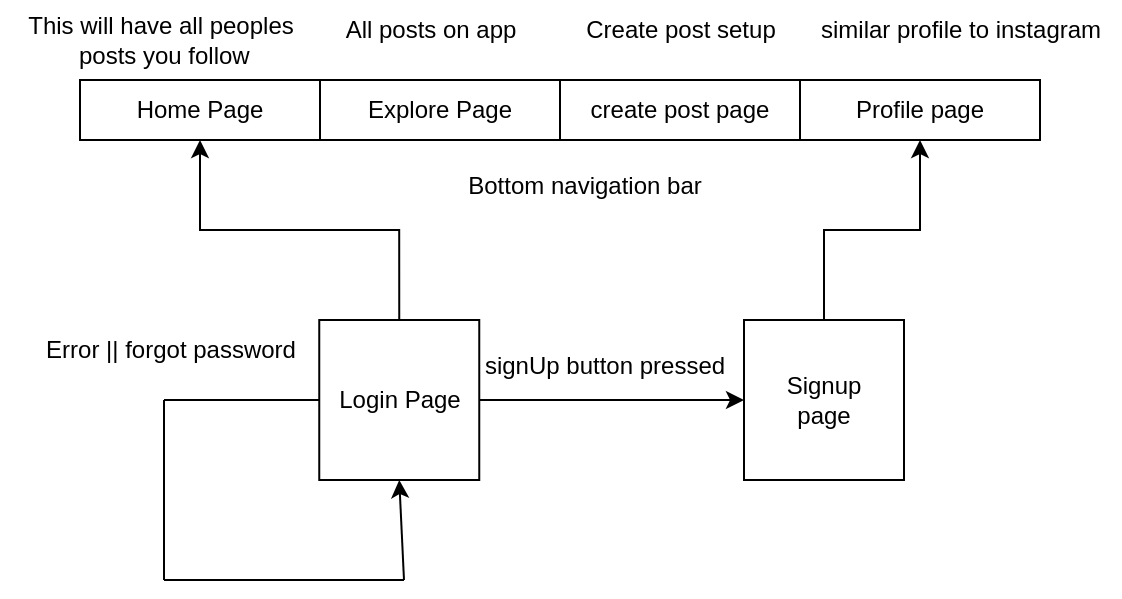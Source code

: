 <mxfile version="21.6.5" type="device">
  <diagram name="Page-1" id="82P5hLtWtYogdQjPVqZA">
    <mxGraphModel dx="1078" dy="654" grid="1" gridSize="10" guides="1" tooltips="1" connect="1" arrows="1" fold="1" page="1" pageScale="1" pageWidth="850" pageHeight="1100" math="0" shadow="0">
      <root>
        <mxCell id="0" />
        <mxCell id="1" parent="0" />
        <mxCell id="bazWB1a_1vviRYI613Vn-6" value="" style="edgeStyle=orthogonalEdgeStyle;rounded=0;orthogonalLoop=1;jettySize=auto;html=1;" edge="1" parent="1" source="bazWB1a_1vviRYI613Vn-1" target="bazWB1a_1vviRYI613Vn-2">
          <mxGeometry relative="1" as="geometry" />
        </mxCell>
        <mxCell id="bazWB1a_1vviRYI613Vn-26" style="edgeStyle=orthogonalEdgeStyle;rounded=0;orthogonalLoop=1;jettySize=auto;html=1;exitX=0.5;exitY=0;exitDx=0;exitDy=0;entryX=0.5;entryY=1;entryDx=0;entryDy=0;" edge="1" parent="1" source="bazWB1a_1vviRYI613Vn-1" target="bazWB1a_1vviRYI613Vn-19">
          <mxGeometry relative="1" as="geometry" />
        </mxCell>
        <mxCell id="bazWB1a_1vviRYI613Vn-1" value="Login Page" style="whiteSpace=wrap;html=1;aspect=fixed;" vertex="1" parent="1">
          <mxGeometry x="397.63" y="370" width="80" height="80" as="geometry" />
        </mxCell>
        <mxCell id="bazWB1a_1vviRYI613Vn-25" style="edgeStyle=orthogonalEdgeStyle;rounded=0;orthogonalLoop=1;jettySize=auto;html=1;exitX=0.5;exitY=0;exitDx=0;exitDy=0;entryX=0.5;entryY=1;entryDx=0;entryDy=0;" edge="1" parent="1" source="bazWB1a_1vviRYI613Vn-2" target="bazWB1a_1vviRYI613Vn-24">
          <mxGeometry relative="1" as="geometry" />
        </mxCell>
        <mxCell id="bazWB1a_1vviRYI613Vn-2" value="Signup&lt;br&gt;page" style="whiteSpace=wrap;html=1;aspect=fixed;" vertex="1" parent="1">
          <mxGeometry x="610" y="370" width="80" height="80" as="geometry" />
        </mxCell>
        <mxCell id="bazWB1a_1vviRYI613Vn-8" value="" style="endArrow=none;html=1;rounded=0;entryX=0;entryY=0.5;entryDx=0;entryDy=0;" edge="1" parent="1" target="bazWB1a_1vviRYI613Vn-1">
          <mxGeometry width="50" height="50" relative="1" as="geometry">
            <mxPoint x="320" y="410" as="sourcePoint" />
            <mxPoint x="450" y="250" as="targetPoint" />
          </mxGeometry>
        </mxCell>
        <mxCell id="bazWB1a_1vviRYI613Vn-10" value="" style="endArrow=none;html=1;rounded=0;" edge="1" parent="1">
          <mxGeometry width="50" height="50" relative="1" as="geometry">
            <mxPoint x="320" y="500" as="sourcePoint" />
            <mxPoint x="320" y="410" as="targetPoint" />
          </mxGeometry>
        </mxCell>
        <mxCell id="bazWB1a_1vviRYI613Vn-11" value="" style="endArrow=none;html=1;rounded=0;" edge="1" parent="1">
          <mxGeometry width="50" height="50" relative="1" as="geometry">
            <mxPoint x="320" y="500" as="sourcePoint" />
            <mxPoint x="440" y="500" as="targetPoint" />
          </mxGeometry>
        </mxCell>
        <mxCell id="bazWB1a_1vviRYI613Vn-12" value="" style="endArrow=classic;html=1;rounded=0;entryX=0.5;entryY=1;entryDx=0;entryDy=0;" edge="1" parent="1" target="bazWB1a_1vviRYI613Vn-1">
          <mxGeometry width="50" height="50" relative="1" as="geometry">
            <mxPoint x="440" y="500" as="sourcePoint" />
            <mxPoint x="530" y="470" as="targetPoint" />
          </mxGeometry>
        </mxCell>
        <mxCell id="bazWB1a_1vviRYI613Vn-13" value="Error || forgot password" style="text;html=1;align=center;verticalAlign=middle;resizable=0;points=[];autosize=1;strokeColor=none;fillColor=none;" vertex="1" parent="1">
          <mxGeometry x="247.63" y="370" width="150" height="30" as="geometry" />
        </mxCell>
        <mxCell id="bazWB1a_1vviRYI613Vn-15" value="signUp button pressed" style="text;html=1;align=center;verticalAlign=middle;resizable=0;points=[];autosize=1;strokeColor=none;fillColor=none;" vertex="1" parent="1">
          <mxGeometry x="470" y="378" width="140" height="30" as="geometry" />
        </mxCell>
        <mxCell id="bazWB1a_1vviRYI613Vn-19" value="Home Page" style="rounded=0;whiteSpace=wrap;html=1;" vertex="1" parent="1">
          <mxGeometry x="278" y="250" width="120" height="30" as="geometry" />
        </mxCell>
        <mxCell id="bazWB1a_1vviRYI613Vn-20" value="Explore Page" style="rounded=0;whiteSpace=wrap;html=1;" vertex="1" parent="1">
          <mxGeometry x="398" y="250" width="120" height="30" as="geometry" />
        </mxCell>
        <mxCell id="bazWB1a_1vviRYI613Vn-22" value="create post page" style="rounded=0;whiteSpace=wrap;html=1;" vertex="1" parent="1">
          <mxGeometry x="518" y="250" width="120" height="30" as="geometry" />
        </mxCell>
        <mxCell id="bazWB1a_1vviRYI613Vn-24" value="Profile page" style="rounded=0;whiteSpace=wrap;html=1;" vertex="1" parent="1">
          <mxGeometry x="638" y="250" width="120" height="30" as="geometry" />
        </mxCell>
        <mxCell id="bazWB1a_1vviRYI613Vn-27" value="Bottom navigation bar" style="text;html=1;align=center;verticalAlign=middle;resizable=0;points=[];autosize=1;strokeColor=none;fillColor=none;" vertex="1" parent="1">
          <mxGeometry x="460" y="288" width="140" height="30" as="geometry" />
        </mxCell>
        <mxCell id="bazWB1a_1vviRYI613Vn-28" value="This will have all peoples&lt;br&gt;&amp;nbsp;posts you follow" style="text;html=1;align=center;verticalAlign=middle;resizable=0;points=[];autosize=1;strokeColor=none;fillColor=none;" vertex="1" parent="1">
          <mxGeometry x="238" y="210" width="160" height="40" as="geometry" />
        </mxCell>
        <mxCell id="bazWB1a_1vviRYI613Vn-29" value="All posts on app" style="text;html=1;align=center;verticalAlign=middle;resizable=0;points=[];autosize=1;strokeColor=none;fillColor=none;" vertex="1" parent="1">
          <mxGeometry x="398" y="210" width="110" height="30" as="geometry" />
        </mxCell>
        <mxCell id="bazWB1a_1vviRYI613Vn-30" value="Create post setup" style="text;html=1;align=center;verticalAlign=middle;resizable=0;points=[];autosize=1;strokeColor=none;fillColor=none;" vertex="1" parent="1">
          <mxGeometry x="518" y="210" width="120" height="30" as="geometry" />
        </mxCell>
        <mxCell id="bazWB1a_1vviRYI613Vn-31" value="similar profile to instagram" style="text;html=1;align=center;verticalAlign=middle;resizable=0;points=[];autosize=1;strokeColor=none;fillColor=none;" vertex="1" parent="1">
          <mxGeometry x="638" y="210" width="160" height="30" as="geometry" />
        </mxCell>
      </root>
    </mxGraphModel>
  </diagram>
</mxfile>
